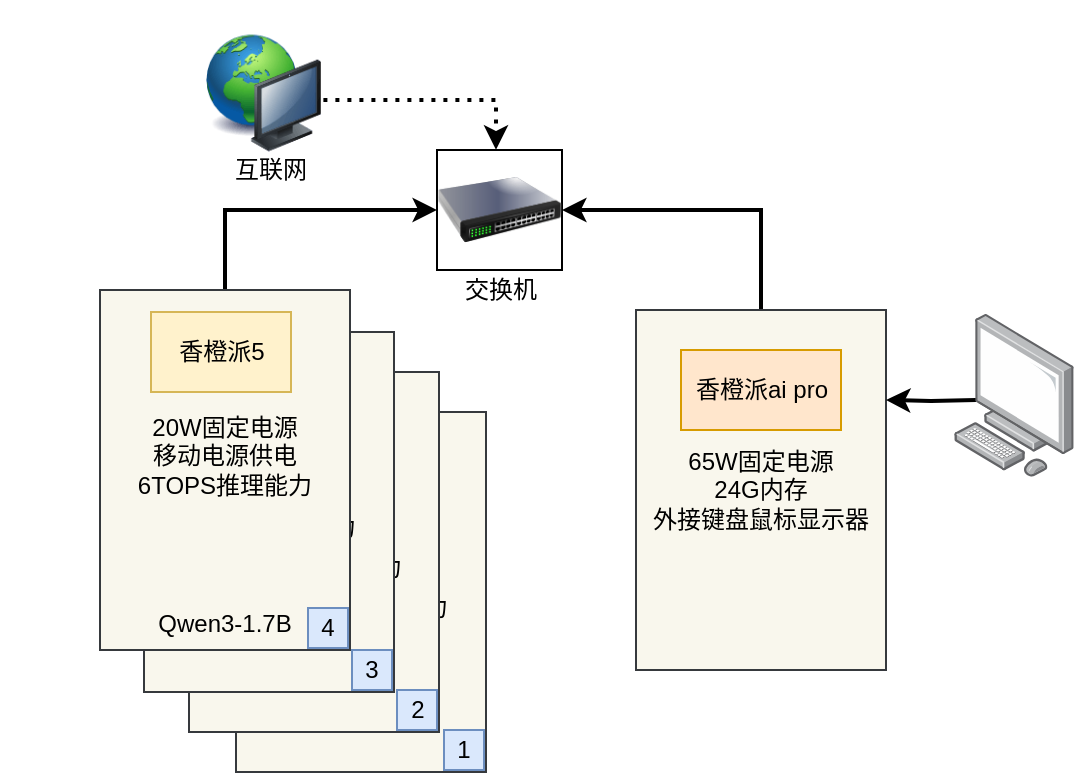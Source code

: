 <mxfile version="28.0.4">
  <diagram name="第 1 页" id="Zs4RSEsippY4Q-daVaDR">
    <mxGraphModel dx="957" dy="578" grid="1" gridSize="10" guides="1" tooltips="1" connect="1" arrows="1" fold="1" page="1" pageScale="1" pageWidth="827" pageHeight="1169" math="0" shadow="0">
      <root>
        <mxCell id="0" />
        <mxCell id="1" parent="0" />
        <mxCell id="MkoVejmkBs83C9UF1eeo-54" value="" style="rounded=0;whiteSpace=wrap;html=1;" vertex="1" parent="1">
          <mxGeometry x="330.5" y="79" width="62.5" height="60" as="geometry" />
        </mxCell>
        <mxCell id="MkoVejmkBs83C9UF1eeo-59" style="edgeStyle=orthogonalEdgeStyle;rounded=0;orthogonalLoop=1;jettySize=auto;html=1;exitX=0.5;exitY=0;exitDx=0;exitDy=0;entryX=1;entryY=0.5;entryDx=0;entryDy=0;strokeWidth=2;" edge="1" parent="1" source="MkoVejmkBs83C9UF1eeo-4" target="MkoVejmkBs83C9UF1eeo-54">
          <mxGeometry relative="1" as="geometry" />
        </mxCell>
        <mxCell id="MkoVejmkBs83C9UF1eeo-4" value="&lt;div&gt;65W固定电源&lt;/div&gt;&lt;div&gt;24G内存&lt;/div&gt;&lt;div&gt;外接键盘鼠标显示器&lt;/div&gt;" style="rounded=0;whiteSpace=wrap;html=1;fillColor=#f9f7ed;strokeColor=#36393d;" vertex="1" parent="1">
          <mxGeometry x="430" y="159" width="125" height="180" as="geometry" />
        </mxCell>
        <mxCell id="MkoVejmkBs83C9UF1eeo-3" value="&lt;div&gt;20W固定电源&lt;/div&gt;&lt;div&gt;移动电源供电&lt;/div&gt;&lt;div&gt;6TOPS推理能力&lt;/div&gt;&lt;div&gt;&lt;br&gt;&lt;/div&gt;" style="rounded=0;whiteSpace=wrap;html=1;fillColor=#f9f7ed;strokeColor=#36393d;movable=1;resizable=1;rotatable=1;deletable=1;editable=1;locked=0;connectable=1;" vertex="1" parent="1">
          <mxGeometry x="230" y="210" width="125" height="180" as="geometry" />
        </mxCell>
        <mxCell id="MkoVejmkBs83C9UF1eeo-1" value="香橙派5" style="rounded=0;whiteSpace=wrap;html=1;fillColor=#fff2cc;strokeColor=#d6b656;movable=0;resizable=0;rotatable=0;deletable=0;editable=0;locked=1;connectable=0;" vertex="1" parent="1">
          <mxGeometry x="257.5" y="230" width="70" height="40" as="geometry" />
        </mxCell>
        <mxCell id="MkoVejmkBs83C9UF1eeo-2" value="香橙派ai pro" style="rounded=0;whiteSpace=wrap;html=1;fillColor=#ffe6cc;strokeColor=#d79b00;" vertex="1" parent="1">
          <mxGeometry x="452.5" y="179" width="80" height="40" as="geometry" />
        </mxCell>
        <mxCell id="MkoVejmkBs83C9UF1eeo-17" value="" style="shape=image;html=1;verticalAlign=top;verticalLabelPosition=bottom;labelBackgroundColor=#ffffff;imageAspect=0;aspect=fixed;image=https://icons.diagrams.net/icon-cache1/Unicons_Line_vol_5-2967/robot-789.svg;movable=0;resizable=0;rotatable=0;deletable=0;editable=0;locked=1;connectable=0;" vertex="1" parent="1">
          <mxGeometry x="267.5" y="320" width="50" height="50" as="geometry" />
        </mxCell>
        <mxCell id="MkoVejmkBs83C9UF1eeo-28" value="&lt;div&gt;20W固定电源&lt;/div&gt;&lt;div&gt;移动电源供电&lt;/div&gt;&lt;div&gt;6TOPS推理能力&lt;/div&gt;&lt;div&gt;&lt;br&gt;&lt;/div&gt;" style="rounded=0;whiteSpace=wrap;html=1;fillColor=#f9f7ed;strokeColor=#36393d;movable=1;resizable=1;rotatable=1;deletable=1;editable=1;locked=0;connectable=1;" vertex="1" parent="1">
          <mxGeometry x="206.5" y="190" width="125" height="180" as="geometry" />
        </mxCell>
        <mxCell id="MkoVejmkBs83C9UF1eeo-29" value="香橙派5" style="rounded=0;whiteSpace=wrap;html=1;fillColor=#fff2cc;strokeColor=#d6b656;movable=1;resizable=1;rotatable=1;deletable=1;editable=1;locked=0;connectable=1;" vertex="1" parent="1">
          <mxGeometry x="230" y="210" width="70" height="40" as="geometry" />
        </mxCell>
        <mxCell id="MkoVejmkBs83C9UF1eeo-30" value="" style="shape=image;html=1;verticalAlign=top;verticalLabelPosition=bottom;labelBackgroundColor=#ffffff;imageAspect=0;aspect=fixed;image=https://icons.diagrams.net/icon-cache1/Unicons_Line_vol_5-2967/robot-789.svg;movable=1;resizable=1;rotatable=1;deletable=1;editable=1;locked=0;connectable=1;" vertex="1" parent="1">
          <mxGeometry x="240" y="300" width="50" height="50" as="geometry" />
        </mxCell>
        <mxCell id="MkoVejmkBs83C9UF1eeo-36" value="&lt;div&gt;20W固定电源&lt;/div&gt;&lt;div&gt;移动电源供电&lt;/div&gt;&lt;div&gt;6TOPS推理能力&lt;/div&gt;&lt;div&gt;&lt;br&gt;&lt;/div&gt;" style="rounded=0;whiteSpace=wrap;html=1;fillColor=#f9f7ed;strokeColor=#36393d;movable=1;resizable=1;rotatable=1;deletable=1;editable=1;locked=0;connectable=1;" vertex="1" parent="1">
          <mxGeometry x="184" y="170" width="125" height="180" as="geometry" />
        </mxCell>
        <mxCell id="MkoVejmkBs83C9UF1eeo-37" value="香橙派5" style="rounded=0;whiteSpace=wrap;html=1;fillColor=#fff2cc;strokeColor=#d6b656;movable=1;resizable=1;rotatable=1;deletable=1;editable=1;locked=0;connectable=1;" vertex="1" parent="1">
          <mxGeometry x="202.5" y="190" width="70" height="40" as="geometry" />
        </mxCell>
        <mxCell id="MkoVejmkBs83C9UF1eeo-38" value="" style="shape=image;html=1;verticalAlign=top;verticalLabelPosition=bottom;labelBackgroundColor=#ffffff;imageAspect=0;aspect=fixed;image=https://icons.diagrams.net/icon-cache1/Unicons_Line_vol_5-2967/robot-789.svg;movable=1;resizable=1;rotatable=1;deletable=1;editable=1;locked=0;connectable=1;" vertex="1" parent="1">
          <mxGeometry x="212.5" y="280" width="50" height="50" as="geometry" />
        </mxCell>
        <mxCell id="MkoVejmkBs83C9UF1eeo-58" style="edgeStyle=orthogonalEdgeStyle;rounded=0;orthogonalLoop=1;jettySize=auto;html=1;exitX=0.5;exitY=0;exitDx=0;exitDy=0;entryX=0;entryY=0.5;entryDx=0;entryDy=0;strokeWidth=2;" edge="1" parent="1" source="MkoVejmkBs83C9UF1eeo-39" target="MkoVejmkBs83C9UF1eeo-54">
          <mxGeometry relative="1" as="geometry" />
        </mxCell>
        <mxCell id="MkoVejmkBs83C9UF1eeo-39" value="&lt;div&gt;20W固定电源&lt;/div&gt;&lt;div&gt;移动电源供电&lt;/div&gt;&lt;div&gt;6TOPS推理能力&lt;/div&gt;&lt;div&gt;&lt;br&gt;&lt;/div&gt;" style="rounded=0;whiteSpace=wrap;html=1;movable=1;resizable=1;rotatable=1;deletable=1;editable=1;locked=0;connectable=1;fillColor=#f9f7ed;strokeColor=#36393d;" vertex="1" parent="1">
          <mxGeometry x="162" y="149" width="125" height="180" as="geometry" />
        </mxCell>
        <mxCell id="MkoVejmkBs83C9UF1eeo-40" value="香橙派5" style="rounded=0;whiteSpace=wrap;html=1;fillColor=#fff2cc;strokeColor=#d6b656;movable=1;resizable=1;rotatable=1;deletable=1;editable=1;locked=0;connectable=1;" vertex="1" parent="1">
          <mxGeometry x="187.5" y="160" width="70" height="40" as="geometry" />
        </mxCell>
        <mxCell id="MkoVejmkBs83C9UF1eeo-41" value="" style="shape=image;html=1;verticalAlign=top;verticalLabelPosition=bottom;labelBackgroundColor=#ffffff;imageAspect=0;aspect=fixed;image=https://icons.diagrams.net/icon-cache1/Unicons_Line_vol_5-2967/robot-789.svg;movable=1;resizable=1;rotatable=1;deletable=1;editable=1;locked=0;connectable=1;imageBorder=none;" vertex="1" parent="1">
          <mxGeometry x="197.5" y="259" width="51" height="51" as="geometry" />
        </mxCell>
        <mxCell id="MkoVejmkBs83C9UF1eeo-42" value="1" style="rounded=0;whiteSpace=wrap;html=1;fillColor=#dae8fc;strokeColor=#6c8ebf;" vertex="1" parent="1">
          <mxGeometry x="334" y="369" width="20" height="20" as="geometry" />
        </mxCell>
        <mxCell id="MkoVejmkBs83C9UF1eeo-45" value="2" style="rounded=0;whiteSpace=wrap;html=1;fillColor=#dae8fc;strokeColor=#6c8ebf;" vertex="1" parent="1">
          <mxGeometry x="310.5" y="349" width="20" height="20" as="geometry" />
        </mxCell>
        <mxCell id="MkoVejmkBs83C9UF1eeo-46" value="3" style="rounded=0;whiteSpace=wrap;html=1;fillColor=#dae8fc;strokeColor=#6c8ebf;" vertex="1" parent="1">
          <mxGeometry x="288" y="329" width="20" height="20" as="geometry" />
        </mxCell>
        <mxCell id="MkoVejmkBs83C9UF1eeo-48" value="4" style="rounded=0;whiteSpace=wrap;html=1;fillColor=#dae8fc;strokeColor=#6c8ebf;" vertex="1" parent="1">
          <mxGeometry x="266" y="308" width="20" height="20" as="geometry" />
        </mxCell>
        <mxCell id="MkoVejmkBs83C9UF1eeo-63" style="edgeStyle=orthogonalEdgeStyle;rounded=0;orthogonalLoop=1;jettySize=auto;html=1;strokeWidth=2;entryX=0.485;entryY=-0.002;entryDx=0;entryDy=0;dashed=1;dashPattern=1 2;entryPerimeter=0;" edge="1" parent="1" target="MkoVejmkBs83C9UF1eeo-54">
          <mxGeometry relative="1" as="geometry">
            <mxPoint x="273.7" y="54.0" as="sourcePoint" />
            <Array as="points">
              <mxPoint x="360" y="54" />
              <mxPoint x="360" y="79" />
            </Array>
          </mxGeometry>
        </mxCell>
        <mxCell id="MkoVejmkBs83C9UF1eeo-62" style="edgeStyle=orthogonalEdgeStyle;rounded=0;orthogonalLoop=1;jettySize=auto;html=1;entryX=0.979;entryY=0.504;entryDx=0;entryDy=0;entryPerimeter=0;strokeColor=none;shape=flexArrow;" edge="1" parent="1">
          <mxGeometry relative="1" as="geometry">
            <mxPoint x="382" y="20" as="sourcePoint" />
            <mxPoint x="112.279" y="61.67" as="targetPoint" />
            <Array as="points">
              <mxPoint x="382" y="9" />
              <mxPoint x="170" y="9" />
              <mxPoint x="170" y="62" />
            </Array>
          </mxGeometry>
        </mxCell>
        <mxCell id="MkoVejmkBs83C9UF1eeo-69" value="Qwen3-1.7B" style="text;html=1;align=center;verticalAlign=middle;resizable=0;points=[];autosize=1;strokeColor=none;fillColor=none;" vertex="1" parent="1">
          <mxGeometry x="178.5" y="301" width="90" height="30" as="geometry" />
        </mxCell>
        <mxCell id="MkoVejmkBs83C9UF1eeo-70" value="交换机" style="text;html=1;align=center;verticalAlign=middle;resizable=0;points=[];autosize=1;strokeColor=none;fillColor=none;" vertex="1" parent="1">
          <mxGeometry x="331.75" y="134" width="60" height="30" as="geometry" />
        </mxCell>
        <mxCell id="MkoVejmkBs83C9UF1eeo-71" value="互联网" style="text;html=1;align=center;verticalAlign=middle;resizable=0;points=[];autosize=1;strokeColor=none;fillColor=none;" vertex="1" parent="1">
          <mxGeometry x="217" y="74" width="60" height="30" as="geometry" />
        </mxCell>
        <mxCell id="MkoVejmkBs83C9UF1eeo-77" value="" style="image;html=1;image=img/lib/clip_art/networking/Switch_128x128.png" vertex="1" parent="1">
          <mxGeometry x="330.75" y="81" width="62" height="56" as="geometry" />
        </mxCell>
        <mxCell id="MkoVejmkBs83C9UF1eeo-78" value="" style="image;html=1;image=img/lib/clip_art/computers/Network_128x128.png" vertex="1" parent="1">
          <mxGeometry x="215" y="20" width="57.5" height="61" as="geometry" />
        </mxCell>
        <mxCell id="MkoVejmkBs83C9UF1eeo-81" style="edgeStyle=orthogonalEdgeStyle;rounded=0;orthogonalLoop=1;jettySize=auto;html=1;entryX=1;entryY=0.25;entryDx=0;entryDy=0;strokeWidth=2;" edge="1" parent="1" target="MkoVejmkBs83C9UF1eeo-4">
          <mxGeometry relative="1" as="geometry">
            <mxPoint x="600" y="204" as="sourcePoint" />
          </mxGeometry>
        </mxCell>
        <mxCell id="MkoVejmkBs83C9UF1eeo-80" value="" style="image;points=[];aspect=fixed;html=1;align=center;shadow=0;dashed=0;image=img/lib/allied_telesis/computer_and_terminals/Personal_Computer.svg;imageBorder=none;" vertex="1" parent="1">
          <mxGeometry x="589" y="161" width="60" height="81.32" as="geometry" />
        </mxCell>
      </root>
    </mxGraphModel>
  </diagram>
</mxfile>
